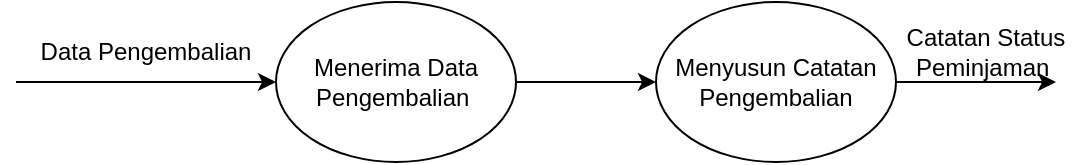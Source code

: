 <mxfile version="24.4.0" type="github">
  <diagram name="Page-1" id="ZzYsAC3rjcYSaRFwanUf">
    <mxGraphModel dx="794" dy="454" grid="1" gridSize="10" guides="1" tooltips="1" connect="1" arrows="1" fold="1" page="1" pageScale="1" pageWidth="850" pageHeight="1100" math="0" shadow="0">
      <root>
        <mxCell id="0" />
        <mxCell id="1" parent="0" />
        <mxCell id="7TvFsC-qt_m5QJU0c6Zv-4" style="edgeStyle=orthogonalEdgeStyle;rounded=0;orthogonalLoop=1;jettySize=auto;html=1;" edge="1" parent="1" source="7TvFsC-qt_m5QJU0c6Zv-1" target="7TvFsC-qt_m5QJU0c6Zv-5">
          <mxGeometry relative="1" as="geometry">
            <mxPoint x="410" y="240" as="targetPoint" />
          </mxGeometry>
        </mxCell>
        <mxCell id="7TvFsC-qt_m5QJU0c6Zv-1" value="Menerima Data Pengembalian&amp;nbsp;" style="ellipse;whiteSpace=wrap;html=1;" vertex="1" parent="1">
          <mxGeometry x="200" y="200" width="120" height="80" as="geometry" />
        </mxCell>
        <mxCell id="7TvFsC-qt_m5QJU0c6Zv-2" value="" style="endArrow=classic;html=1;rounded=0;entryX=0;entryY=0.5;entryDx=0;entryDy=0;exitX=0;exitY=1;exitDx=0;exitDy=0;" edge="1" parent="1" source="7TvFsC-qt_m5QJU0c6Zv-3" target="7TvFsC-qt_m5QJU0c6Zv-1">
          <mxGeometry width="50" height="50" relative="1" as="geometry">
            <mxPoint x="20" y="240" as="sourcePoint" />
            <mxPoint x="430" y="210" as="targetPoint" />
          </mxGeometry>
        </mxCell>
        <mxCell id="7TvFsC-qt_m5QJU0c6Zv-3" value="Data Pengembalian" style="text;html=1;align=center;verticalAlign=middle;whiteSpace=wrap;rounded=0;" vertex="1" parent="1">
          <mxGeometry x="70" y="210" width="130" height="30" as="geometry" />
        </mxCell>
        <mxCell id="7TvFsC-qt_m5QJU0c6Zv-6" style="edgeStyle=orthogonalEdgeStyle;rounded=0;orthogonalLoop=1;jettySize=auto;html=1;" edge="1" parent="1" source="7TvFsC-qt_m5QJU0c6Zv-5">
          <mxGeometry relative="1" as="geometry">
            <mxPoint x="590" y="240" as="targetPoint" />
          </mxGeometry>
        </mxCell>
        <mxCell id="7TvFsC-qt_m5QJU0c6Zv-5" value="Menyusun Catatan Pengembalian" style="ellipse;whiteSpace=wrap;html=1;" vertex="1" parent="1">
          <mxGeometry x="390" y="200" width="120" height="80" as="geometry" />
        </mxCell>
        <mxCell id="7TvFsC-qt_m5QJU0c6Zv-7" value="Catatan Status Peminjaman&amp;nbsp;" style="text;html=1;align=center;verticalAlign=middle;whiteSpace=wrap;rounded=0;" vertex="1" parent="1">
          <mxGeometry x="510" y="210" width="90" height="30" as="geometry" />
        </mxCell>
      </root>
    </mxGraphModel>
  </diagram>
</mxfile>
